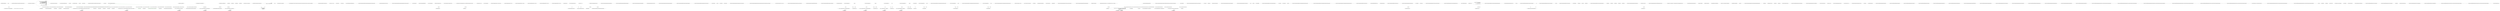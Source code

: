digraph  {
n33 [label="Nancy.Localization.ResourceBasedTextResource", span=""];
n34 [label=components, span=""];
n0 [cluster="Nancy.Localization.ResourceBasedTextResource.ResourceBasedTextResource(Nancy.IResourceAssemblyProvider)", label="Entry Nancy.Localization.ResourceBasedTextResource.ResourceBasedTextResource(Nancy.IResourceAssemblyProvider)", span="21-21"];
n1 [cluster="Nancy.Localization.ResourceBasedTextResource.ResourceBasedTextResource(Nancy.IResourceAssemblyProvider)", label="this.resourceAssemblyProvider = resourceAssemblyProvider", span="23-23"];
n2 [cluster="Nancy.Localization.ResourceBasedTextResource.ResourceBasedTextResource(Nancy.IResourceAssemblyProvider)", label="var resources =\r\n                from assembly in this.resourceAssemblyProvider.GetAssembliesToScan()\r\n                from resourceName in assembly.GetManifestResourceNames()\r\n                where resourceName.EndsWith(''.resources'')\r\n                let name = Path.GetFileNameWithoutExtension(resourceName)\r\n                let baseName = resourceName.Replace(''.resources'', string.Empty)\r\n                select new\r\n                    {\r\n                        Name = name,\r\n                        Manager = new ResourceManager(baseName, assembly)\r\n                    }", span="25-35"];
n5 [cluster="Nancy.IResourceAssemblyProvider.GetAssembliesToScan()", label="Entry Nancy.IResourceAssemblyProvider.GetAssembliesToScan()", span="14-14"];
n6 [cluster="System.Reflection.Assembly.GetManifestResourceNames()", label="Entry System.Reflection.Assembly.GetManifestResourceNames()", span="0-0"];
n7 [cluster="Unk.EndsWith", label="Entry Unk.EndsWith", span=""];
n8 [cluster="Unk.GetFileNameWithoutExtension", label="Entry Unk.GetFileNameWithoutExtension", span=""];
n9 [cluster="Unk.Replace", label="Entry Unk.Replace", span=""];
n10 [cluster="ResourceManager.cstr", label="Entry ResourceManager.cstr", span=""];
n4 [cluster="Nancy.Localization.ResourceBasedTextResource.ResourceBasedTextResource(Nancy.IResourceAssemblyProvider)", label="Exit Nancy.Localization.ResourceBasedTextResource.ResourceBasedTextResource(Nancy.IResourceAssemblyProvider)", span="21-21"];
n11 [cluster="Unk.ToDictionary", label="Entry Unk.ToDictionary", span=""];
n12 [cluster="lambda expression", label="Entry lambda expression", span="38-38"];
n15 [cluster="lambda expression", label="Entry lambda expression", span="38-38"];
n14 [cluster="lambda expression", label="Exit lambda expression", span="38-38"];
n17 [cluster="lambda expression", label="Exit lambda expression", span="38-38"];
n18 [cluster="lambda expression", label="Entry lambda expression", span="56-56"];
n19 [cluster="lambda expression", label="x.Key.EndsWith(components.Item1, StringComparison.OrdinalIgnoreCase)", span="56-56"];
n20 [cluster="lambda expression", label="Exit lambda expression", span="56-56"];
n21 [cluster="string.EndsWith(string, System.StringComparison)", label="Entry string.EndsWith(string, System.StringComparison)", span="0-0"];
n22 [cluster="Nancy.Localization.ResourceBasedTextResource.GetKeyComponents(string)", label="Entry Nancy.Localization.ResourceBasedTextResource.GetKeyComponents(string)", span="71-71"];
n23 [cluster="Nancy.Localization.ResourceBasedTextResource.GetKeyComponents(string)", label="var index =\r\n                key.LastIndexOf(''.'', StringComparison.InvariantCulture)", span="73-74"];
n26 [cluster="Nancy.Localization.ResourceBasedTextResource.GetKeyComponents(string)", label="return new Tuple<string, string>(\r\n                key.Substring(0, index),\r\n                key.Substring(index + 1));", span="81-83"];
n24 [cluster="Nancy.Localization.ResourceBasedTextResource.GetKeyComponents(string)", label="index == -1", span="76-76"];
n28 [cluster="string.LastIndexOf(string, System.StringComparison)", label="Entry string.LastIndexOf(string, System.StringComparison)", span="0-0"];
n25 [cluster="Nancy.Localization.ResourceBasedTextResource.GetKeyComponents(string)", label="throw new InvalidOperationException(''The text key needs to be specified in the format resourcename.resourcekey, where resourcename should at least be the name of the resource file and at most the fully qualified path.'');", span="78-78"];
n27 [cluster="Nancy.Localization.ResourceBasedTextResource.GetKeyComponents(string)", label="Exit Nancy.Localization.ResourceBasedTextResource.GetKeyComponents(string)", span="71-71"];
n30 [cluster="System.Tuple<T1, T2>.Tuple(T1, T2)", label="Entry System.Tuple<T1, T2>.Tuple(T1, T2)", span="0-0"];
n31 [cluster="string.Substring(int, int)", label="Entry string.Substring(int, int)", span="0-0"];
n32 [cluster="string.Substring(int)", label="Entry string.Substring(int)", span="0-0"];
n29 [cluster="System.InvalidOperationException.InvalidOperationException(string)", label="Entry System.InvalidOperationException.InvalidOperationException(string)", span="0-0"];
d13 [cluster="Nancy.Tests.Unit.Bootstrapper.NancyBootstrapperBaseFixture.GetEngine_Calls_ConfigureApplicationContainer_With_Container_From_GetContainer()", color=green, community=0, label="this.bootstrapper.GetEngine()", prediction=0, span="42-42"];
d272 [label="Nancy.Tests.Unit.Bootstrapper.NancyBootstrapperBaseFixture", span=""];
d12 [cluster="Nancy.Tests.Unit.Bootstrapper.NancyBootstrapperBaseFixture.GetEngine_Calls_ConfigureApplicationContainer_With_Container_From_GetContainer()", label="Entry Nancy.Tests.Unit.Bootstrapper.NancyBootstrapperBaseFixture.GetEngine_Calls_ConfigureApplicationContainer_With_Container_From_GetContainer()", span="38-38"];
d14 [cluster="Nancy.Tests.Unit.Bootstrapper.NancyBootstrapperBaseFixture.GetEngine_Calls_ConfigureApplicationContainer_With_Container_From_GetContainer()", color=green, community=0, label="this.bootstrapper.AppContainer.ShouldBeSameAs(bootstrapper.FakeContainer)", prediction=0, span="45-45"];
d10 [cluster="Nancy.Bootstrapper.NancyBootstrapperBase<TContainer>.GetEngine()", label="Entry Nancy.Bootstrapper.NancyBootstrapperBase<TContainer>.GetEngine()", span="333-333"];
d15 [cluster="Nancy.Tests.Unit.Bootstrapper.NancyBootstrapperBaseFixture.GetEngine_Calls_ConfigureApplicationContainer_With_Container_From_GetContainer()", label="Exit Nancy.Tests.Unit.Bootstrapper.NancyBootstrapperBaseFixture.GetEngine_Calls_ConfigureApplicationContainer_With_Container_From_GetContainer()", span="38-38"];
d11 [cluster="object.ShouldBeSameAs(object)", label="Entry object.ShouldBeSameAs(object)", span="130-130"];
d1 [cluster="Nancy.Tests.Unit.Bootstrapper.NancyBootstrapperBaseFixture.NancyBootstrapperBaseFixture()", label="this.bootstrapper = new FakeBootstrapperBaseImplementation()", span="22-22"];
d2 [cluster="Nancy.Tests.Unit.Bootstrapper.NancyBootstrapperBaseFixture.NancyBootstrapperBaseFixture()", label="this.bootstrapper.Initialise()", span="23-23"];
d7 [cluster="Nancy.Tests.Unit.Bootstrapper.NancyBootstrapperBaseFixture.GetEngine_Returns_Engine_From_GetEngineInternal()", label="var result = this.bootstrapper.GetEngine()", span="31-31"];
d8 [cluster="Nancy.Tests.Unit.Bootstrapper.NancyBootstrapperBaseFixture.GetEngine_Returns_Engine_From_GetEngineInternal()", label="result.ShouldBeSameAs(bootstrapper.FakeNancyEngine)", span="34-34"];
d17 [cluster="Nancy.Tests.Unit.Bootstrapper.NancyBootstrapperBaseFixture.GetEngine_Calls_RegisterModules_With_Assembly_Modules()", label="this.bootstrapper.GetEngine()", span="53-53"];
d18 [cluster="Nancy.Tests.Unit.Bootstrapper.NancyBootstrapperBaseFixture.GetEngine_Calls_RegisterModules_With_Assembly_Modules()", label="this.bootstrapper.PassedModules.ShouldNotBeNull()", span="56-56"];
d19 [cluster="Nancy.Tests.Unit.Bootstrapper.NancyBootstrapperBaseFixture.GetEngine_Calls_RegisterModules_With_Assembly_Modules()", label="this.bootstrapper.PassedModules.Where(mr => mr.ModuleType == typeof(Fakes.FakeNancyModuleWithBasePath)).FirstOrDefault().ShouldNotBeNull()", span="57-57"];
d20 [cluster="Nancy.Tests.Unit.Bootstrapper.NancyBootstrapperBaseFixture.GetEngine_Calls_RegisterModules_With_Assembly_Modules()", label="this.bootstrapper.PassedModules.Where(mr => mr.ModuleType == typeof(Fakes.FakeNancyModuleWithoutBasePath)).FirstOrDefault().ShouldNotBeNull()", span="58-58"];
d33 [cluster="Nancy.Tests.Unit.Bootstrapper.NancyBootstrapperBaseFixture.GetEngine_Gets_ModuleRegistration_Keys_For_Each_Module_From_IModuleKeyGenerator_From_GetModuleKeyGenerator()", label="this.bootstrapper.GetEngine()", span="66-66"];
d34 [cluster="Nancy.Tests.Unit.Bootstrapper.NancyBootstrapperBaseFixture.GetEngine_Gets_ModuleRegistration_Keys_For_Each_Module_From_IModuleKeyGenerator_From_GetModuleKeyGenerator()", label="var totalKeyEntries = bootstrapper.PassedModules.Count()", span="69-69"];
d35 [cluster="Nancy.Tests.Unit.Bootstrapper.NancyBootstrapperBaseFixture.GetEngine_Gets_ModuleRegistration_Keys_For_Each_Module_From_IModuleKeyGenerator_From_GetModuleKeyGenerator()", label="var called = ((FakeModuleKeyGenerator) bootstrapper.Generator).CallCount", span="70-70"];
d48 [cluster="Nancy.Tests.Unit.Bootstrapper.NancyBootstrapperBaseFixture.RegisterTypes_Passes_In_User_Types_If_Custom_Config_Set()", label="this.bootstrapper.GetEngine()", span="93-93"];
d49 [cluster="Nancy.Tests.Unit.Bootstrapper.NancyBootstrapperBaseFixture.RegisterTypes_Passes_In_User_Types_If_Custom_Config_Set()", label="var moduleKeyGeneratorEntry = this.bootstrapper.TypeRegistrations.Where(tr => tr.RegistrationType == typeof(IModuleKeyGenerator)).FirstOrDefault()", span="96-96"];
d57 [cluster="Nancy.Tests.Unit.Bootstrapper.NancyBootstrapperBaseFixture.GetEngine_sets_request_pipelines_factory()", label="this.bootstrapper.PreRequest += ctx => null", span="106-106"];
d58 [cluster="Nancy.Tests.Unit.Bootstrapper.NancyBootstrapperBaseFixture.GetEngine_sets_request_pipelines_factory()", label="var result = this.bootstrapper.GetEngine()", span="109-109"];
d67 [cluster="Nancy.Tests.Unit.Bootstrapper.NancyBootstrapperBaseFixture.Should_invoke_startup_tasks()", label="this.bootstrapper.OverriddenApplicationStartupTasks = new[] { startupMock, startupMock2 }", span="121-121"];
d68 [cluster="Nancy.Tests.Unit.Bootstrapper.NancyBootstrapperBaseFixture.Should_invoke_startup_tasks()", label="this.bootstrapper.Initialise()", span="124-124"];
d84 [cluster="Nancy.Tests.Unit.Bootstrapper.NancyBootstrapperBaseFixture.Should_invoke_startup_tasks_after_registration_tasks()", label="this.bootstrapper.OverriddenApplicationStartupTasks = new[] { startup }", span="136-136"];
d86 [cluster="Nancy.Tests.Unit.Bootstrapper.NancyBootstrapperBaseFixture.Should_invoke_startup_tasks_after_registration_tasks()", label="this.bootstrapper.OverriddenApplicationRegistrationTasks = new[] { registrations }", span="139-139"];
d88 [cluster="Nancy.Tests.Unit.Bootstrapper.NancyBootstrapperBaseFixture.Should_invoke_startup_tasks_after_registration_tasks()", label="this.bootstrapper.Initialise()", span="144-144"];
d105 [cluster="Nancy.Tests.Unit.Bootstrapper.NancyBootstrapperBaseFixture.Should_register_application_registration_type_registrations_into_container()", label="this.bootstrapper.OverriddenApplicationRegistrationTasks = new[] { startupStub }", span="162-162"];
d106 [cluster="Nancy.Tests.Unit.Bootstrapper.NancyBootstrapperBaseFixture.Should_register_application_registration_type_registrations_into_container()", label="this.bootstrapper.Initialise()", span="165-165"];
d107 [cluster="Nancy.Tests.Unit.Bootstrapper.NancyBootstrapperBaseFixture.Should_register_application_registration_type_registrations_into_container()", label="this.bootstrapper.TypeRegistrations.ShouldBeSameAs(typeRegistrations)", span="168-168"];
d117 [cluster="Nancy.Tests.Unit.Bootstrapper.NancyBootstrapperBaseFixture.Should_register_application_registration_task_collection_registrations_into_container()", label="this.bootstrapper.OverriddenApplicationRegistrationTasks = new[] { startupStub }", span="178-178"];
d118 [cluster="Nancy.Tests.Unit.Bootstrapper.NancyBootstrapperBaseFixture.Should_register_application_registration_task_collection_registrations_into_container()", label="this.bootstrapper.Initialise()", span="181-181"];
d119 [cluster="Nancy.Tests.Unit.Bootstrapper.NancyBootstrapperBaseFixture.Should_register_application_registration_task_collection_registrations_into_container()", label="this.bootstrapper.CollectionTypeRegistrations.ShouldBeSameAs(collectionTypeRegistrations)", span="184-184"];
d128 [cluster="Nancy.Tests.Unit.Bootstrapper.NancyBootstrapperBaseFixture.Should_register_application_registration_instance_registrations_into_container()", label="this.bootstrapper.OverriddenApplicationRegistrationTasks = new[] { startupStub }", span="194-194"];
d129 [cluster="Nancy.Tests.Unit.Bootstrapper.NancyBootstrapperBaseFixture.Should_register_application_registration_instance_registrations_into_container()", label="this.bootstrapper.Initialise()", span="197-197"];
d130 [cluster="Nancy.Tests.Unit.Bootstrapper.NancyBootstrapperBaseFixture.Should_register_application_registration_instance_registrations_into_container()", label="this.bootstrapper.InstanceRegistrations.ShouldBeSameAs(instanceRegistrations)", span="200-200"];
d150 [cluster="Nancy.Tests.Unit.Bootstrapper.NancyBootstrapperBaseFixture.Should_allow_favicon_override()", label="this.bootstrapper.Favicon = favicon", span="223-223"];
d153 [cluster="Nancy.Tests.Unit.Bootstrapper.NancyBootstrapperBaseFixture.Should_allow_favicon_override()", label="this.bootstrapper.Initialise()", span="226-226"];
d154 [cluster="Nancy.Tests.Unit.Bootstrapper.NancyBootstrapperBaseFixture.Should_allow_favicon_override()", label="var result = this.bootstrapper.PreRequest.Invoke(context)", span="229-229"];
d43 [cluster="Nancy.Tests.Unit.Bootstrapper.NancyBootstrapperBaseFixture.Overridden_Modules_Is_Used_For_Getting_ModuleTypes()", label="localBootstrapper.GetEngine()", span="83-83"];
d44 [cluster="Nancy.Tests.Unit.Bootstrapper.NancyBootstrapperBaseFixture.Overridden_Modules_Is_Used_For_Getting_ModuleTypes()", label="localBootstrapper.RegisterModulesRegistrationTypes.ShouldBeSameAs(localBootstrapper.ModuleRegistrations)", span="86-86"];
d0 [cluster="Nancy.Tests.Unit.Bootstrapper.NancyBootstrapperBaseFixture.NancyBootstrapperBaseFixture()", label="Entry Nancy.Tests.Unit.Bootstrapper.NancyBootstrapperBaseFixture.NancyBootstrapperBaseFixture()", span="20-20"];
d4 [cluster="Nancy.Tests.Unit.Bootstrapper.FakeBootstrapperBaseImplementation.FakeBootstrapperBaseImplementation()", label="Entry Nancy.Tests.Unit.Bootstrapper.FakeBootstrapperBaseImplementation.FakeBootstrapperBaseImplementation()", span="270-270"];
d3 [cluster="Nancy.Tests.Unit.Bootstrapper.NancyBootstrapperBaseFixture.NancyBootstrapperBaseFixture()", label="Exit Nancy.Tests.Unit.Bootstrapper.NancyBootstrapperBaseFixture.NancyBootstrapperBaseFixture()", span="20-20"];
d5 [cluster="Nancy.Bootstrapper.NancyBootstrapperBase<TContainer>.Initialise()", label="Entry Nancy.Bootstrapper.NancyBootstrapperBase<TContainer>.Initialise()", span="207-207"];
d6 [cluster="Nancy.Tests.Unit.Bootstrapper.NancyBootstrapperBaseFixture.GetEngine_Returns_Engine_From_GetEngineInternal()", label="Entry Nancy.Tests.Unit.Bootstrapper.NancyBootstrapperBaseFixture.GetEngine_Returns_Engine_From_GetEngineInternal()", span="27-27"];
d9 [cluster="Nancy.Tests.Unit.Bootstrapper.NancyBootstrapperBaseFixture.GetEngine_Returns_Engine_From_GetEngineInternal()", label="Exit Nancy.Tests.Unit.Bootstrapper.NancyBootstrapperBaseFixture.GetEngine_Returns_Engine_From_GetEngineInternal()", span="27-27"];
d16 [cluster="Nancy.Tests.Unit.Bootstrapper.NancyBootstrapperBaseFixture.GetEngine_Calls_RegisterModules_With_Assembly_Modules()", label="Entry Nancy.Tests.Unit.Bootstrapper.NancyBootstrapperBaseFixture.GetEngine_Calls_RegisterModules_With_Assembly_Modules()", span="49-49"];
d22 [cluster="object.ShouldNotBeNull()", label="Entry object.ShouldNotBeNull()", span="140-140"];
d23 [cluster="Unk.Where", label="Entry Unk.Where", span=""];
d24 [cluster="Unk.FirstOrDefault", label="Entry Unk.FirstOrDefault", span=""];
d25 [cluster="Unk.ShouldNotBeNull", label="Entry Unk.ShouldNotBeNull", span=""];
d21 [cluster="Nancy.Tests.Unit.Bootstrapper.NancyBootstrapperBaseFixture.GetEngine_Calls_RegisterModules_With_Assembly_Modules()", label="Exit Nancy.Tests.Unit.Bootstrapper.NancyBootstrapperBaseFixture.GetEngine_Calls_RegisterModules_With_Assembly_Modules()", span="49-49"];
d32 [cluster="Nancy.Tests.Unit.Bootstrapper.NancyBootstrapperBaseFixture.GetEngine_Gets_ModuleRegistration_Keys_For_Each_Module_From_IModuleKeyGenerator_From_GetModuleKeyGenerator()", label="Entry Nancy.Tests.Unit.Bootstrapper.NancyBootstrapperBaseFixture.GetEngine_Gets_ModuleRegistration_Keys_For_Each_Module_From_IModuleKeyGenerator_From_GetModuleKeyGenerator()", span="62-62"];
d38 [cluster="System.Collections.Generic.IEnumerable<TSource>.Count<TSource>()", label="Entry System.Collections.Generic.IEnumerable<TSource>.Count<TSource>()", span="0-0"];
d36 [cluster="Nancy.Tests.Unit.Bootstrapper.NancyBootstrapperBaseFixture.GetEngine_Gets_ModuleRegistration_Keys_For_Each_Module_From_IModuleKeyGenerator_From_GetModuleKeyGenerator()", label="called.ShouldEqual(totalKeyEntries)", span="72-72"];
d47 [cluster="Nancy.Tests.Unit.Bootstrapper.NancyBootstrapperBaseFixture.RegisterTypes_Passes_In_User_Types_If_Custom_Config_Set()", label="Entry Nancy.Tests.Unit.Bootstrapper.NancyBootstrapperBaseFixture.RegisterTypes_Passes_In_User_Types_If_Custom_Config_Set()", span="90-90"];
d50 [cluster="Nancy.Tests.Unit.Bootstrapper.NancyBootstrapperBaseFixture.RegisterTypes_Passes_In_User_Types_If_Custom_Config_Set()", label="moduleKeyGeneratorEntry.ImplementationType.ShouldEqual(typeof(Fakes.FakeModuleKeyGenerator))", span="99-99"];
d53 [cluster="lambda expression", label="Entry lambda expression", span="96-96"];
d56 [cluster="Nancy.Tests.Unit.Bootstrapper.NancyBootstrapperBaseFixture.GetEngine_sets_request_pipelines_factory()", label="Entry Nancy.Tests.Unit.Bootstrapper.NancyBootstrapperBaseFixture.GetEngine_sets_request_pipelines_factory()", span="103-103"];
d59 [cluster="Nancy.Tests.Unit.Bootstrapper.NancyBootstrapperBaseFixture.GetEngine_sets_request_pipelines_factory()", label="result.RequestPipelinesFactory.ShouldNotBeNull()", span="112-112"];
d65 [cluster="Nancy.Tests.Unit.Bootstrapper.NancyBootstrapperBaseFixture.Should_invoke_startup_tasks()", label="var startupMock = A.Fake<IApplicationStartup>()", span="119-119"];
d66 [cluster="Nancy.Tests.Unit.Bootstrapper.NancyBootstrapperBaseFixture.Should_invoke_startup_tasks()", label="var startupMock2 = A.Fake<IApplicationStartup>()", span="120-120"];
d69 [cluster="Nancy.Tests.Unit.Bootstrapper.NancyBootstrapperBaseFixture.Should_invoke_startup_tasks()", label="A.CallTo(() => startupMock.Initialize(A<IPipelines>._)).MustHaveHappened(Repeated.Exactly.Once)", span="127-127"];
d83 [cluster="Nancy.Tests.Unit.Bootstrapper.NancyBootstrapperBaseFixture.Should_invoke_startup_tasks_after_registration_tasks()", label="var startup = A.Fake<IApplicationStartup>()", span="135-135"];
d85 [cluster="Nancy.Tests.Unit.Bootstrapper.NancyBootstrapperBaseFixture.Should_invoke_startup_tasks_after_registration_tasks()", label="var registrations = A.Fake<IApplicationRegistrations>()", span="138-138"];
d87 [cluster="Nancy.Tests.Unit.Bootstrapper.NancyBootstrapperBaseFixture.Should_invoke_startup_tasks_after_registration_tasks()", label="var scope = Fake.CreateScope()", span="142-142"];
d89 [cluster="Nancy.Tests.Unit.Bootstrapper.NancyBootstrapperBaseFixture.Should_invoke_startup_tasks_after_registration_tasks()", label="scope.OrderedAssertions()", span="147-147"];
d103 [cluster="Nancy.Tests.Unit.Bootstrapper.NancyBootstrapperBaseFixture.Should_register_application_registration_type_registrations_into_container()", label="var startupStub = A.Fake<IApplicationRegistrations>()", span="160-160"];
d104 [cluster="Nancy.Tests.Unit.Bootstrapper.NancyBootstrapperBaseFixture.Should_register_application_registration_type_registrations_into_container()", label="A.CallTo(() => startupStub.TypeRegistrations).Returns(typeRegistrations)", span="161-161"];
d102 [cluster="Nancy.Tests.Unit.Bootstrapper.NancyBootstrapperBaseFixture.Should_register_application_registration_type_registrations_into_container()", label="var typeRegistrations = new TypeRegistration[] { }", span="159-159"];
d108 [cluster="Nancy.Tests.Unit.Bootstrapper.NancyBootstrapperBaseFixture.Should_register_application_registration_type_registrations_into_container()", label="Exit Nancy.Tests.Unit.Bootstrapper.NancyBootstrapperBaseFixture.Should_register_application_registration_type_registrations_into_container()", span="156-156"];
d115 [cluster="Nancy.Tests.Unit.Bootstrapper.NancyBootstrapperBaseFixture.Should_register_application_registration_task_collection_registrations_into_container()", label="var startupStub = A.Fake<IApplicationRegistrations>()", span="176-176"];
d116 [cluster="Nancy.Tests.Unit.Bootstrapper.NancyBootstrapperBaseFixture.Should_register_application_registration_task_collection_registrations_into_container()", label="A.CallTo(() => startupStub.CollectionTypeRegistrations).Returns(collectionTypeRegistrations)", span="177-177"];
d114 [cluster="Nancy.Tests.Unit.Bootstrapper.NancyBootstrapperBaseFixture.Should_register_application_registration_task_collection_registrations_into_container()", label="var collectionTypeRegistrations = new CollectionTypeRegistration[] { }", span="175-175"];
d120 [cluster="Nancy.Tests.Unit.Bootstrapper.NancyBootstrapperBaseFixture.Should_register_application_registration_task_collection_registrations_into_container()", label="Exit Nancy.Tests.Unit.Bootstrapper.NancyBootstrapperBaseFixture.Should_register_application_registration_task_collection_registrations_into_container()", span="172-172"];
d126 [cluster="Nancy.Tests.Unit.Bootstrapper.NancyBootstrapperBaseFixture.Should_register_application_registration_instance_registrations_into_container()", label="var startupStub = A.Fake<IApplicationRegistrations>()", span="192-192"];
d127 [cluster="Nancy.Tests.Unit.Bootstrapper.NancyBootstrapperBaseFixture.Should_register_application_registration_instance_registrations_into_container()", label="A.CallTo(() => startupStub.InstanceRegistrations).Returns(instanceRegistrations)", span="193-193"];
d125 [cluster="Nancy.Tests.Unit.Bootstrapper.NancyBootstrapperBaseFixture.Should_register_application_registration_instance_registrations_into_container()", label="var instanceRegistrations = new InstanceRegistration[] { }", span="191-191"];
d131 [cluster="Nancy.Tests.Unit.Bootstrapper.NancyBootstrapperBaseFixture.Should_register_application_registration_instance_registrations_into_container()", label="Exit Nancy.Tests.Unit.Bootstrapper.NancyBootstrapperBaseFixture.Should_register_application_registration_instance_registrations_into_container()", span="188-188"];
d149 [cluster="Nancy.Tests.Unit.Bootstrapper.NancyBootstrapperBaseFixture.Should_allow_favicon_override()", label="var favicon = new byte[] { 1, 2, 3 }", span="222-222"];
d151 [cluster="Nancy.Tests.Unit.Bootstrapper.NancyBootstrapperBaseFixture.Should_allow_favicon_override()", label="var favIconRequest = new FakeRequest(''GET'', ''/favicon.ico'')", span="224-224"];
d152 [cluster="Nancy.Tests.Unit.Bootstrapper.NancyBootstrapperBaseFixture.Should_allow_favicon_override()", label="var context = new NancyContext { Request = favIconRequest }", span="225-225"];
d155 [cluster="Nancy.Tests.Unit.Bootstrapper.NancyBootstrapperBaseFixture.Should_allow_favicon_override()", label="result.ShouldNotBeNull()", span="232-232"];
d162 [cluster="Nancy.BeforePipeline.Invoke(Nancy.NancyContext)", label="Entry Nancy.BeforePipeline.Invoke(Nancy.NancyContext)", span="65-65"];
d156 [cluster="Nancy.Tests.Unit.Bootstrapper.NancyBootstrapperBaseFixture.Should_allow_favicon_override()", label="result.ContentType.ShouldEqual(''image/vnd.microsoft.icon'')", span="233-233"];
d157 [cluster="Nancy.Tests.Unit.Bootstrapper.NancyBootstrapperBaseFixture.Should_allow_favicon_override()", label="result.StatusCode = HttpStatusCode.OK", span="234-234"];
d158 [cluster="Nancy.Tests.Unit.Bootstrapper.NancyBootstrapperBaseFixture.Should_allow_favicon_override()", label="GetBodyBytes(result).SequenceEqual(favicon).ShouldBeTrue()", span="235-235"];
d41 [cluster="Nancy.Tests.Unit.Bootstrapper.NancyBootstrapperBaseFixture.Overridden_Modules_Is_Used_For_Getting_ModuleTypes()", label="var localBootstrapper = new FakeBootstrapperBaseGetModulesOverride()", span="79-79"];
d42 [cluster="Nancy.Tests.Unit.Bootstrapper.NancyBootstrapperBaseFixture.Overridden_Modules_Is_Used_For_Getting_ModuleTypes()", label="localBootstrapper.Initialise()", span="82-82"];
d45 [cluster="Nancy.Tests.Unit.Bootstrapper.NancyBootstrapperBaseFixture.Overridden_Modules_Is_Used_For_Getting_ModuleTypes()", label="Exit Nancy.Tests.Unit.Bootstrapper.NancyBootstrapperBaseFixture.Overridden_Modules_Is_Used_For_Getting_ModuleTypes()", span="76-76"];
d179 [cluster="Nancy.Tests.Unit.Bootstrapper.FakeBootstrapperBaseImplementation.FakeBootstrapperBaseImplementation()", label="Exit Nancy.Tests.Unit.Bootstrapper.FakeBootstrapperBaseImplementation.FakeBootstrapperBaseImplementation()", span="270-270"];
d176 [cluster="Nancy.Tests.Unit.Bootstrapper.FakeBootstrapperBaseImplementation.FakeBootstrapperBaseImplementation()", label="FakeNancyEngine = A.Fake<INancyEngine>()", span="272-272"];
d137 [cluster="Nancy.Tests.Unit.Bootstrapper.NancyBootstrapperBaseFixture.Should_ingore_assemblies_specified_in_AppDomainAssemblyTypeScanner()", label="AppDomainAssemblyTypeScanner.TypesOf<IEnumerable>().Where(t => t.Assembly.FullName.StartsWith(''mscorlib'')).Count().ShouldEqual(0)", span="215-215"];
d203 [cluster="Nancy.Tests.Unit.Bootstrapper.FakeBootstrapperBaseImplementation.GetModuleByKey(string, Nancy.NancyContext)", label="return\r\n                this.PassedModules.Where(m => String.Equals(m.ModuleKey, moduleKey, StringComparison.InvariantCulture))\r\n                    .Select(m => (NancyModule)Activator.CreateInstance(m.ModuleType))\r\n                    .FirstOrDefault();", span="324-327"];
d37 [cluster="Nancy.Tests.Unit.Bootstrapper.NancyBootstrapperBaseFixture.GetEngine_Gets_ModuleRegistration_Keys_For_Each_Module_From_IModuleKeyGenerator_From_GetModuleKeyGenerator()", label="Exit Nancy.Tests.Unit.Bootstrapper.NancyBootstrapperBaseFixture.GetEngine_Gets_ModuleRegistration_Keys_For_Each_Module_From_IModuleKeyGenerator_From_GetModuleKeyGenerator()", span="62-62"];
d39 [cluster="object.ShouldEqual(object)", label="Entry object.ShouldEqual(object)", span="95-95"];
d51 [cluster="Nancy.Tests.Unit.Bootstrapper.NancyBootstrapperBaseFixture.RegisterTypes_Passes_In_User_Types_If_Custom_Config_Set()", label="Exit Nancy.Tests.Unit.Bootstrapper.NancyBootstrapperBaseFixture.RegisterTypes_Passes_In_User_Types_If_Custom_Config_Set()", span="90-90"];
d52 [cluster="Unk.ShouldEqual", label="Entry Unk.ShouldEqual", span=""];
d55 [cluster="lambda expression", label="Exit lambda expression", span="96-96"];
d54 [cluster="lambda expression", label="tr.RegistrationType == typeof(IModuleKeyGenerator)", span="96-96"];
d60 [cluster="Nancy.Tests.Unit.Bootstrapper.NancyBootstrapperBaseFixture.GetEngine_sets_request_pipelines_factory()", label="Exit Nancy.Tests.Unit.Bootstrapper.NancyBootstrapperBaseFixture.GetEngine_sets_request_pipelines_factory()", span="103-103"];
d64 [cluster="Nancy.Tests.Unit.Bootstrapper.NancyBootstrapperBaseFixture.Should_invoke_startup_tasks()", label="Entry Nancy.Tests.Unit.Bootstrapper.NancyBootstrapperBaseFixture.Should_invoke_startup_tasks()", span="116-116"];
d72 [cluster="Unk.>", label="Entry Unk.>", span=""];
d76 [cluster="lambda expression", label="startupMock.Initialize(A<IPipelines>._)", span="127-127"];
d70 [cluster="Nancy.Tests.Unit.Bootstrapper.NancyBootstrapperBaseFixture.Should_invoke_startup_tasks()", label="A.CallTo(() => startupMock2.Initialize(A<IPipelines>._)).MustHaveHappened(Repeated.Exactly.Once)", span="128-128"];
d80 [cluster="lambda expression", label="startupMock2.Initialize(A<IPipelines>._)", span="128-128"];
d73 [cluster="Unk.CallTo", label="Entry Unk.CallTo", span=""];
d74 [cluster="Unk.MustHaveHappened", label="Entry Unk.MustHaveHappened", span=""];
d75 [cluster="lambda expression", label="Entry lambda expression", span="127-127"];
d82 [cluster="Nancy.Tests.Unit.Bootstrapper.NancyBootstrapperBaseFixture.Should_invoke_startup_tasks_after_registration_tasks()", label="Entry Nancy.Tests.Unit.Bootstrapper.NancyBootstrapperBaseFixture.Should_invoke_startup_tasks_after_registration_tasks()", span="132-132"];
d91 [cluster="Nancy.Tests.Unit.Bootstrapper.NancyBootstrapperBaseFixture.Should_invoke_startup_tasks_after_registration_tasks()", label="A.CallTo(() => startup.Initialize(A<IPipelines>._)).MustHaveHappened()", span="150-150"];
d99 [cluster="lambda expression", label="startup.Initialize(A<IPipelines>._)", span="150-150"];
d90 [cluster="Nancy.Tests.Unit.Bootstrapper.NancyBootstrapperBaseFixture.Should_invoke_startup_tasks_after_registration_tasks()", label="A.CallTo(() => registrations.CollectionTypeRegistrations).MustHaveHappened()", span="149-149"];
d96 [cluster="lambda expression", label="registrations.CollectionTypeRegistrations", span="149-149"];
d93 [cluster="Unk.CreateScope", label="Entry Unk.CreateScope", span=""];
d94 [cluster="Unk.OrderedAssertions", label="Entry Unk.OrderedAssertions", span=""];
d111 [cluster="lambda expression", label="startupStub.TypeRegistrations", span="161-161"];
d109 [cluster="Unk.Returns", label="Entry Unk.Returns", span=""];
d110 [cluster="lambda expression", label="Entry lambda expression", span="161-161"];
d101 [cluster="Nancy.Tests.Unit.Bootstrapper.NancyBootstrapperBaseFixture.Should_register_application_registration_type_registrations_into_container()", label="Entry Nancy.Tests.Unit.Bootstrapper.NancyBootstrapperBaseFixture.Should_register_application_registration_type_registrations_into_container()", span="156-156"];
d122 [cluster="lambda expression", label="startupStub.CollectionTypeRegistrations", span="177-177"];
d121 [cluster="lambda expression", label="Entry lambda expression", span="177-177"];
d113 [cluster="Nancy.Tests.Unit.Bootstrapper.NancyBootstrapperBaseFixture.Should_register_application_registration_task_collection_registrations_into_container()", label="Entry Nancy.Tests.Unit.Bootstrapper.NancyBootstrapperBaseFixture.Should_register_application_registration_task_collection_registrations_into_container()", span="172-172"];
d133 [cluster="lambda expression", label="startupStub.InstanceRegistrations", span="193-193"];
d132 [cluster="lambda expression", label="Entry lambda expression", span="193-193"];
d124 [cluster="Nancy.Tests.Unit.Bootstrapper.NancyBootstrapperBaseFixture.Should_register_application_registration_instance_registrations_into_container()", label="Entry Nancy.Tests.Unit.Bootstrapper.NancyBootstrapperBaseFixture.Should_register_application_registration_instance_registrations_into_container()", span="188-188"];
d148 [cluster="Nancy.Tests.Unit.Bootstrapper.NancyBootstrapperBaseFixture.Should_allow_favicon_override()", label="Entry Nancy.Tests.Unit.Bootstrapper.NancyBootstrapperBaseFixture.Should_allow_favicon_override()", span="219-219"];
d160 [cluster="Nancy.Tests.Fakes.FakeRequest.FakeRequest(string, string)", label="Entry Nancy.Tests.Fakes.FakeRequest.FakeRequest(string, string)", span="8-8"];
d161 [cluster="Nancy.NancyContext.NancyContext()", label="Entry Nancy.NancyContext.NancyContext()", span="20-20"];
d159 [cluster="Nancy.Tests.Unit.Bootstrapper.NancyBootstrapperBaseFixture.Should_allow_favicon_override()", label="Exit Nancy.Tests.Unit.Bootstrapper.NancyBootstrapperBaseFixture.Should_allow_favicon_override()", span="219-219"];
d163 [cluster="Nancy.Tests.Unit.Bootstrapper.NancyBootstrapperBaseFixture.GetBodyBytes(Nancy.Response)", label="Entry Nancy.Tests.Unit.Bootstrapper.NancyBootstrapperBaseFixture.GetBodyBytes(Nancy.Response)", span="238-238"];
d164 [cluster="Unk.SequenceEqual", label="Entry Unk.SequenceEqual", span=""];
d165 [cluster="bool.ShouldBeTrue()", label="Entry bool.ShouldBeTrue()", span="85-85"];
d40 [cluster="Nancy.Tests.Unit.Bootstrapper.NancyBootstrapperBaseFixture.Overridden_Modules_Is_Used_For_Getting_ModuleTypes()", label="Entry Nancy.Tests.Unit.Bootstrapper.NancyBootstrapperBaseFixture.Overridden_Modules_Is_Used_For_Getting_ModuleTypes()", span="76-76"];
d46 [cluster="Nancy.Tests.Unit.Bootstrapper.FakeBootstrapperBaseGetModulesOverride.FakeBootstrapperBaseGetModulesOverride()", label="Entry Nancy.Tests.Unit.Bootstrapper.FakeBootstrapperBaseGetModulesOverride.FakeBootstrapperBaseGetModulesOverride()", span="403-403"];
d178 [cluster="Nancy.Tests.Unit.Bootstrapper.FakeBootstrapperBaseImplementation.FakeBootstrapperBaseImplementation()", label="Generator = new Fakes.FakeModuleKeyGenerator()", span="275-275"];
d280 [label="Nancy.Tests.Unit.Bootstrapper.FakeBootstrapperBaseImplementation", span=""];
d177 [cluster="Nancy.Tests.Unit.Bootstrapper.FakeBootstrapperBaseImplementation.FakeBootstrapperBaseImplementation()", label="FakeContainer = new object()", span="273-273"];
d136 [cluster="Nancy.Tests.Unit.Bootstrapper.NancyBootstrapperBaseFixture.Should_ingore_assemblies_specified_in_AppDomainAssemblyTypeScanner()", label="AppDomainAssemblyTypeScanner.IgnoredAssemblies = \r\n                new Func<Assembly, bool>[]\r\n                {\r\n                    asm => asm.FullName.StartsWith(''mscorlib'')\r\n                }", span="208-212"];
d138 [cluster="Nancy.Tests.Unit.Bootstrapper.NancyBootstrapperBaseFixture.Should_ingore_assemblies_specified_in_AppDomainAssemblyTypeScanner()", label="Exit Nancy.Tests.Unit.Bootstrapper.NancyBootstrapperBaseFixture.Should_ingore_assemblies_specified_in_AppDomainAssemblyTypeScanner()", span="204-204"];
d139 [cluster="Nancy.Bootstrapper.AppDomainAssemblyTypeScanner.TypesOf<TType>(bool)", label="Entry Nancy.Bootstrapper.AppDomainAssemblyTypeScanner.TypesOf<TType>(bool)", span="164-164"];
d140 [cluster="Unk.Count", label="Entry Unk.Count", span=""];
d145 [cluster="lambda expression", label="Entry lambda expression", span="215-215"];
d202 [cluster="Nancy.Tests.Unit.Bootstrapper.FakeBootstrapperBaseImplementation.GetModuleByKey(string, Nancy.NancyContext)", label="Entry Nancy.Tests.Unit.Bootstrapper.FakeBootstrapperBaseImplementation.GetModuleByKey(string, Nancy.NancyContext)", span="322-322"];
d204 [cluster="Nancy.Tests.Unit.Bootstrapper.FakeBootstrapperBaseImplementation.GetModuleByKey(string, Nancy.NancyContext)", label="Exit Nancy.Tests.Unit.Bootstrapper.FakeBootstrapperBaseImplementation.GetModuleByKey(string, Nancy.NancyContext)", span="322-322"];
d197 [cluster="Unk.Select", label="Entry Unk.Select", span=""];
d205 [cluster="lambda expression", label="Entry lambda expression", span="325-325"];
d209 [cluster="lambda expression", label="Entry lambda expression", span="326-326"];
d71 [cluster="Nancy.Tests.Unit.Bootstrapper.NancyBootstrapperBaseFixture.Should_invoke_startup_tasks()", label="Exit Nancy.Tests.Unit.Bootstrapper.NancyBootstrapperBaseFixture.Should_invoke_startup_tasks()", span="116-116"];
d253 [cluster="Nancy.Tests.Unit.Bootstrapper.FakeBootstrapperBaseGetModulesOverride.GetEngineInternal()", label="return A.Fake<INancyEngine>();", span="449-449"];
d273 [label=startupMock, span=""];
d77 [cluster="lambda expression", label="Exit lambda expression", span="127-127"];
d78 [cluster="Unk.Initialize", label="Entry Unk.Initialize", span=""];
d79 [cluster="lambda expression", label="Entry lambda expression", span="128-128"];
d274 [label=startupMock2, span=""];
d81 [cluster="lambda expression", label="Exit lambda expression", span="128-128"];
d92 [cluster="Nancy.Tests.Unit.Bootstrapper.NancyBootstrapperBaseFixture.Should_invoke_startup_tasks_after_registration_tasks()", label="Exit Nancy.Tests.Unit.Bootstrapper.NancyBootstrapperBaseFixture.Should_invoke_startup_tasks_after_registration_tasks()", span="132-132"];
d98 [cluster="lambda expression", label="Entry lambda expression", span="150-150"];
d276 [label=startup, span=""];
d100 [cluster="lambda expression", label="Exit lambda expression", span="150-150"];
d95 [cluster="lambda expression", label="Entry lambda expression", span="149-149"];
d275 [label=registrations, span=""];
d97 [cluster="lambda expression", label="Exit lambda expression", span="149-149"];
d277 [label=startupStub, span=""];
d112 [cluster="lambda expression", label="Exit lambda expression", span="161-161"];
d278 [label=startupStub, span=""];
d123 [cluster="lambda expression", label="Exit lambda expression", span="177-177"];
d279 [label=startupStub, span=""];
d134 [cluster="lambda expression", label="Exit lambda expression", span="193-193"];
d169 [cluster="Nancy.Tests.Unit.Bootstrapper.NancyBootstrapperBaseFixture.GetBodyBytes(Nancy.Response)", label="Exit Nancy.Tests.Unit.Bootstrapper.NancyBootstrapperBaseFixture.GetBodyBytes(Nancy.Response)", span="238-238"];
d166 [cluster="Nancy.Tests.Unit.Bootstrapper.NancyBootstrapperBaseFixture.GetBodyBytes(Nancy.Response)", label="var contentsStream = new MemoryStream()", span="240-240"];
d167 [cluster="Nancy.Tests.Unit.Bootstrapper.NancyBootstrapperBaseFixture.GetBodyBytes(Nancy.Response)", label="response.Contents.Invoke(contentsStream)", span="242-242"];
d235 [cluster="Nancy.Tests.Unit.Bootstrapper.FakeBootstrapperBaseGetModulesOverride.FakeBootstrapperBaseGetModulesOverride()", label="Exit Nancy.Tests.Unit.Bootstrapper.FakeBootstrapperBaseGetModulesOverride.FakeBootstrapperBaseGetModulesOverride()", span="403-403"];
d234 [cluster="Nancy.Tests.Unit.Bootstrapper.FakeBootstrapperBaseGetModulesOverride.FakeBootstrapperBaseGetModulesOverride()", label="ModuleRegistrations = new List<ModuleRegistration>() { new ModuleRegistration(this.GetType(), ''FakeBootstrapperBaseGetModulesOverride'') }", span="405-405"];
d181 [cluster="Nancy.Tests.Fakes.FakeModuleKeyGenerator.FakeModuleKeyGenerator()", label="Entry Nancy.Tests.Fakes.FakeModuleKeyGenerator.FakeModuleKeyGenerator()", span="4-4"];
d183 [cluster="Nancy.Tests.Unit.Bootstrapper.FakeBootstrapperBaseImplementation.GetEngineInternal()", label="return this.FakeNancyEngine;", span="280-280"];
d186 [cluster="Nancy.Tests.Unit.Bootstrapper.FakeBootstrapperBaseImplementation.GetModuleKeyGenerator()", label="return this.Generator;", span="285-285"];
d189 [cluster="Nancy.Tests.Unit.Bootstrapper.FakeBootstrapperBaseImplementation.GetApplicationStartupTasks()", label="return this.OverriddenApplicationStartupTasks ?? new IApplicationStartup[] { };", span="294-294"];
d192 [cluster="Nancy.Tests.Unit.Bootstrapper.FakeBootstrapperBaseImplementation.GetApplicationRegistrationTasks()", label="return this.OverriddenApplicationRegistrationTasks ?? new IApplicationRegistrations[] { };", span="303-303"];
d195 [cluster="Nancy.Tests.Unit.Bootstrapper.FakeBootstrapperBaseImplementation.GetAllModules(Nancy.NancyContext)", label="return this.PassedModules.Select(m => (NancyModule)Activator.CreateInstance(m.ModuleType));", span="313-313"];
d214 [cluster="Nancy.Tests.Unit.Bootstrapper.FakeBootstrapperBaseImplementation.ConfigureApplicationContainer(object)", label="this.AppContainer = existingContainer", span="332-332"];
d217 [cluster="Nancy.Tests.Unit.Bootstrapper.FakeBootstrapperBaseImplementation.GetApplicationContainer()", label="return FakeContainer;", span="337-337"];
d222 [cluster="Nancy.Tests.Unit.Bootstrapper.FakeBootstrapperBaseImplementation.RegisterTypes(object, System.Collections.Generic.IEnumerable<Nancy.Bootstrapper.TypeRegistration>)", label="this.TypeRegistrations = typeRegistrations", span="352-352"];
d225 [cluster="Nancy.Tests.Unit.Bootstrapper.FakeBootstrapperBaseImplementation.RegisterCollectionTypes(object, System.Collections.Generic.IEnumerable<Nancy.Bootstrapper.CollectionTypeRegistration>)", label="this.CollectionTypeRegistrations = collectionTypeRegistrations", span="357-357"];
d228 [cluster="Nancy.Tests.Unit.Bootstrapper.FakeBootstrapperBaseImplementation.RegisterModules(object, System.Collections.Generic.IEnumerable<Nancy.Bootstrapper.ModuleRegistration>)", label="PassedModules = new List<ModuleRegistration>(moduleRegistrationTypes)", span="362-362"];
d232 [cluster="Nancy.Tests.Unit.Bootstrapper.FakeBootstrapperBaseImplementation.RegisterInstances(object, System.Collections.Generic.IEnumerable<Nancy.Bootstrapper.InstanceRegistration>)", label="this.InstanceRegistrations = instanceRegistrations", span="367-367"];
d180 [cluster="object.Object()", label="Entry object.Object()", span="0-0"];
d135 [cluster="Nancy.Tests.Unit.Bootstrapper.NancyBootstrapperBaseFixture.Should_ingore_assemblies_specified_in_AppDomainAssemblyTypeScanner()", label="Entry Nancy.Tests.Unit.Bootstrapper.NancyBootstrapperBaseFixture.Should_ingore_assemblies_specified_in_AppDomainAssemblyTypeScanner()", span="204-204"];
d142 [cluster="lambda expression", label="asm.FullName.StartsWith(''mscorlib'')", span="211-211"];
d147 [cluster="lambda expression", label="Exit lambda expression", span="215-215"];
d146 [cluster="lambda expression", label="t.Assembly.FullName.StartsWith(''mscorlib'')", span="215-215"];
d206 [cluster="lambda expression", label="String.Equals(m.ModuleKey, moduleKey, StringComparison.InvariantCulture)", span="325-325"];
d207 [cluster="lambda expression", label="Exit lambda expression", span="325-325"];
d211 [cluster="lambda expression", label="Exit lambda expression", span="326-326"];
d210 [cluster="lambda expression", label="(NancyModule)Activator.CreateInstance(m.ModuleType)", span="326-326"];
d252 [cluster="Nancy.Tests.Unit.Bootstrapper.FakeBootstrapperBaseGetModulesOverride.GetEngineInternal()", label="Entry Nancy.Tests.Unit.Bootstrapper.FakeBootstrapperBaseGetModulesOverride.GetEngineInternal()", span="447-447"];
d254 [cluster="Nancy.Tests.Unit.Bootstrapper.FakeBootstrapperBaseGetModulesOverride.GetEngineInternal()", label="Exit Nancy.Tests.Unit.Bootstrapper.FakeBootstrapperBaseGetModulesOverride.GetEngineInternal()", span="447-447"];
d168 [cluster="Nancy.Tests.Unit.Bootstrapper.NancyBootstrapperBaseFixture.GetBodyBytes(Nancy.Response)", label="return contentsStream.ToArray();", span="244-244"];
d170 [cluster="System.IO.MemoryStream.MemoryStream()", label="Entry System.IO.MemoryStream.MemoryStream()", span="0-0"];
d171 [cluster="System.Action<T>.Invoke(T)", label="Entry System.Action<T>.Invoke(T)", span="0-0"];
d282 [label="Nancy.Tests.Unit.Bootstrapper.FakeBootstrapperBaseGetModulesOverride", span=""];
d236 [cluster="System.Collections.Generic.List<T>.List()", label="Entry System.Collections.Generic.List<T>.List()", span="0-0"];
d237 [cluster="Nancy.Bootstrapper.ModuleRegistration.ModuleRegistration(System.Type, string)", label="Entry Nancy.Bootstrapper.ModuleRegistration.ModuleRegistration(System.Type, string)", span="11-11"];
d238 [cluster="object.GetType()", label="Entry object.GetType()", span="0-0"];
d256 [cluster="Nancy.Tests.Unit.Bootstrapper.FakeBootstrapperBaseGetModulesOverride.GetModuleKeyGenerator()", label="return new Fakes.FakeModuleKeyGenerator();", span="454-454"];
d182 [cluster="Nancy.Tests.Unit.Bootstrapper.FakeBootstrapperBaseImplementation.GetEngineInternal()", label="Entry Nancy.Tests.Unit.Bootstrapper.FakeBootstrapperBaseImplementation.GetEngineInternal()", span="278-278"];
d184 [cluster="Nancy.Tests.Unit.Bootstrapper.FakeBootstrapperBaseImplementation.GetEngineInternal()", label="Exit Nancy.Tests.Unit.Bootstrapper.FakeBootstrapperBaseImplementation.GetEngineInternal()", span="278-278"];
d185 [cluster="Nancy.Tests.Unit.Bootstrapper.FakeBootstrapperBaseImplementation.GetModuleKeyGenerator()", label="Entry Nancy.Tests.Unit.Bootstrapper.FakeBootstrapperBaseImplementation.GetModuleKeyGenerator()", span="283-283"];
d187 [cluster="Nancy.Tests.Unit.Bootstrapper.FakeBootstrapperBaseImplementation.GetModuleKeyGenerator()", label="Exit Nancy.Tests.Unit.Bootstrapper.FakeBootstrapperBaseImplementation.GetModuleKeyGenerator()", span="283-283"];
d188 [cluster="Nancy.Tests.Unit.Bootstrapper.FakeBootstrapperBaseImplementation.GetApplicationStartupTasks()", label="Entry Nancy.Tests.Unit.Bootstrapper.FakeBootstrapperBaseImplementation.GetApplicationStartupTasks()", span="292-292"];
d190 [cluster="Nancy.Tests.Unit.Bootstrapper.FakeBootstrapperBaseImplementation.GetApplicationStartupTasks()", label="Exit Nancy.Tests.Unit.Bootstrapper.FakeBootstrapperBaseImplementation.GetApplicationStartupTasks()", span="292-292"];
d191 [cluster="Nancy.Tests.Unit.Bootstrapper.FakeBootstrapperBaseImplementation.GetApplicationRegistrationTasks()", label="Entry Nancy.Tests.Unit.Bootstrapper.FakeBootstrapperBaseImplementation.GetApplicationRegistrationTasks()", span="301-301"];
d193 [cluster="Nancy.Tests.Unit.Bootstrapper.FakeBootstrapperBaseImplementation.GetApplicationRegistrationTasks()", label="Exit Nancy.Tests.Unit.Bootstrapper.FakeBootstrapperBaseImplementation.GetApplicationRegistrationTasks()", span="301-301"];
d194 [cluster="Nancy.Tests.Unit.Bootstrapper.FakeBootstrapperBaseImplementation.GetAllModules(Nancy.NancyContext)", label="Entry Nancy.Tests.Unit.Bootstrapper.FakeBootstrapperBaseImplementation.GetAllModules(Nancy.NancyContext)", span="311-311"];
d196 [cluster="Nancy.Tests.Unit.Bootstrapper.FakeBootstrapperBaseImplementation.GetAllModules(Nancy.NancyContext)", label="Exit Nancy.Tests.Unit.Bootstrapper.FakeBootstrapperBaseImplementation.GetAllModules(Nancy.NancyContext)", span="311-311"];
d198 [cluster="lambda expression", label="Entry lambda expression", span="313-313"];
d213 [cluster="Nancy.Tests.Unit.Bootstrapper.FakeBootstrapperBaseImplementation.ConfigureApplicationContainer(object)", label="Entry Nancy.Tests.Unit.Bootstrapper.FakeBootstrapperBaseImplementation.ConfigureApplicationContainer(object)", span="330-330"];
d215 [cluster="Nancy.Tests.Unit.Bootstrapper.FakeBootstrapperBaseImplementation.ConfigureApplicationContainer(object)", label="Exit Nancy.Tests.Unit.Bootstrapper.FakeBootstrapperBaseImplementation.ConfigureApplicationContainer(object)", span="330-330"];
d216 [cluster="Nancy.Tests.Unit.Bootstrapper.FakeBootstrapperBaseImplementation.GetApplicationContainer()", label="Entry Nancy.Tests.Unit.Bootstrapper.FakeBootstrapperBaseImplementation.GetApplicationContainer()", span="335-335"];
d218 [cluster="Nancy.Tests.Unit.Bootstrapper.FakeBootstrapperBaseImplementation.GetApplicationContainer()", label="Exit Nancy.Tests.Unit.Bootstrapper.FakeBootstrapperBaseImplementation.GetApplicationContainer()", span="335-335"];
d221 [cluster="Nancy.Tests.Unit.Bootstrapper.FakeBootstrapperBaseImplementation.RegisterTypes(object, System.Collections.Generic.IEnumerable<Nancy.Bootstrapper.TypeRegistration>)", label="Entry Nancy.Tests.Unit.Bootstrapper.FakeBootstrapperBaseImplementation.RegisterTypes(object, System.Collections.Generic.IEnumerable<Nancy.Bootstrapper.TypeRegistration>)", span="350-350"];
d223 [cluster="Nancy.Tests.Unit.Bootstrapper.FakeBootstrapperBaseImplementation.RegisterTypes(object, System.Collections.Generic.IEnumerable<Nancy.Bootstrapper.TypeRegistration>)", label="Exit Nancy.Tests.Unit.Bootstrapper.FakeBootstrapperBaseImplementation.RegisterTypes(object, System.Collections.Generic.IEnumerable<Nancy.Bootstrapper.TypeRegistration>)", span="350-350"];
d224 [cluster="Nancy.Tests.Unit.Bootstrapper.FakeBootstrapperBaseImplementation.RegisterCollectionTypes(object, System.Collections.Generic.IEnumerable<Nancy.Bootstrapper.CollectionTypeRegistration>)", label="Entry Nancy.Tests.Unit.Bootstrapper.FakeBootstrapperBaseImplementation.RegisterCollectionTypes(object, System.Collections.Generic.IEnumerable<Nancy.Bootstrapper.CollectionTypeRegistration>)", span="355-355"];
d226 [cluster="Nancy.Tests.Unit.Bootstrapper.FakeBootstrapperBaseImplementation.RegisterCollectionTypes(object, System.Collections.Generic.IEnumerable<Nancy.Bootstrapper.CollectionTypeRegistration>)", label="Exit Nancy.Tests.Unit.Bootstrapper.FakeBootstrapperBaseImplementation.RegisterCollectionTypes(object, System.Collections.Generic.IEnumerable<Nancy.Bootstrapper.CollectionTypeRegistration>)", span="355-355"];
d227 [cluster="Nancy.Tests.Unit.Bootstrapper.FakeBootstrapperBaseImplementation.RegisterModules(object, System.Collections.Generic.IEnumerable<Nancy.Bootstrapper.ModuleRegistration>)", label="Entry Nancy.Tests.Unit.Bootstrapper.FakeBootstrapperBaseImplementation.RegisterModules(object, System.Collections.Generic.IEnumerable<Nancy.Bootstrapper.ModuleRegistration>)", span="360-360"];
d229 [cluster="Nancy.Tests.Unit.Bootstrapper.FakeBootstrapperBaseImplementation.RegisterModules(object, System.Collections.Generic.IEnumerable<Nancy.Bootstrapper.ModuleRegistration>)", label="Exit Nancy.Tests.Unit.Bootstrapper.FakeBootstrapperBaseImplementation.RegisterModules(object, System.Collections.Generic.IEnumerable<Nancy.Bootstrapper.ModuleRegistration>)", span="360-360"];
d230 [cluster="System.Collections.Generic.List<T>.List(System.Collections.Generic.IEnumerable<T>)", label="Entry System.Collections.Generic.List<T>.List(System.Collections.Generic.IEnumerable<T>)", span="0-0"];
d231 [cluster="Nancy.Tests.Unit.Bootstrapper.FakeBootstrapperBaseImplementation.RegisterInstances(object, System.Collections.Generic.IEnumerable<Nancy.Bootstrapper.InstanceRegistration>)", label="Entry Nancy.Tests.Unit.Bootstrapper.FakeBootstrapperBaseImplementation.RegisterInstances(object, System.Collections.Generic.IEnumerable<Nancy.Bootstrapper.InstanceRegistration>)", span="365-365"];
d233 [cluster="Nancy.Tests.Unit.Bootstrapper.FakeBootstrapperBaseImplementation.RegisterInstances(object, System.Collections.Generic.IEnumerable<Nancy.Bootstrapper.InstanceRegistration>)", label="Exit Nancy.Tests.Unit.Bootstrapper.FakeBootstrapperBaseImplementation.RegisterInstances(object, System.Collections.Generic.IEnumerable<Nancy.Bootstrapper.InstanceRegistration>)", span="365-365"];
d259 [cluster="Nancy.Tests.Unit.Bootstrapper.FakeBootstrapperBaseGetModulesOverride.GetApplicationContainer()", label="return new object();", span="459-459"];
d141 [cluster="lambda expression", label="Entry lambda expression", span="211-211"];
d143 [cluster="lambda expression", label="Exit lambda expression", span="211-211"];
d144 [cluster="string.StartsWith(string)", label="Entry string.StartsWith(string)", span="0-0"];
d281 [label=string, span=""];
d208 [cluster="string.Equals(string, string, System.StringComparison)", label="Entry string.Equals(string, string, System.StringComparison)", span="0-0"];
d212 [cluster="Unk.CreateInstance", label="Entry Unk.CreateInstance", span=""];
d172 [cluster="System.IO.MemoryStream.ToArray()", label="Entry System.IO.MemoryStream.ToArray()", span="0-0"];
d268 [cluster="Nancy.Tests.Unit.Bootstrapper.FakeBootstrapperBaseGetModulesOverride.RegisterModules(object, System.Collections.Generic.IEnumerable<Nancy.Bootstrapper.ModuleRegistration>)", label="this.RegisterModulesRegistrationTypes = moduleRegistrationTypes", span="482-482"];
d255 [cluster="Nancy.Tests.Unit.Bootstrapper.FakeBootstrapperBaseGetModulesOverride.GetModuleKeyGenerator()", label="Entry Nancy.Tests.Unit.Bootstrapper.FakeBootstrapperBaseGetModulesOverride.GetModuleKeyGenerator()", span="452-452"];
d257 [cluster="Nancy.Tests.Unit.Bootstrapper.FakeBootstrapperBaseGetModulesOverride.GetModuleKeyGenerator()", label="Exit Nancy.Tests.Unit.Bootstrapper.FakeBootstrapperBaseGetModulesOverride.GetModuleKeyGenerator()", span="452-452"];
d200 [cluster="lambda expression", label="Exit lambda expression", span="313-313"];
d199 [cluster="lambda expression", label="(NancyModule)Activator.CreateInstance(m.ModuleType)", span="313-313"];
d258 [cluster="Nancy.Tests.Unit.Bootstrapper.FakeBootstrapperBaseGetModulesOverride.GetApplicationContainer()", label="Entry Nancy.Tests.Unit.Bootstrapper.FakeBootstrapperBaseGetModulesOverride.GetApplicationContainer()", span="457-457"];
d260 [cluster="Nancy.Tests.Unit.Bootstrapper.FakeBootstrapperBaseGetModulesOverride.GetApplicationContainer()", label="Exit Nancy.Tests.Unit.Bootstrapper.FakeBootstrapperBaseGetModulesOverride.GetApplicationContainer()", span="457-457"];
d267 [cluster="Nancy.Tests.Unit.Bootstrapper.FakeBootstrapperBaseGetModulesOverride.RegisterModules(object, System.Collections.Generic.IEnumerable<Nancy.Bootstrapper.ModuleRegistration>)", label="Entry Nancy.Tests.Unit.Bootstrapper.FakeBootstrapperBaseGetModulesOverride.RegisterModules(object, System.Collections.Generic.IEnumerable<Nancy.Bootstrapper.ModuleRegistration>)", span="480-480"];
d269 [cluster="Nancy.Tests.Unit.Bootstrapper.FakeBootstrapperBaseGetModulesOverride.RegisterModules(object, System.Collections.Generic.IEnumerable<Nancy.Bootstrapper.ModuleRegistration>)", label="Exit Nancy.Tests.Unit.Bootstrapper.FakeBootstrapperBaseGetModulesOverride.RegisterModules(object, System.Collections.Generic.IEnumerable<Nancy.Bootstrapper.ModuleRegistration>)", span="480-480"];
d201 [cluster="System.Activator.CreateInstance(System.Type)", label="Entry System.Activator.CreateInstance(System.Type)", span="0-0"];
n34 -> n19  [color=darkseagreen4, key=1, label=components, style=dashed];
n19 -> n19  [color=darkseagreen4, key=1, label="System.Collections.Generic.KeyValuePair<string, System.Resources.ResourceManager>", style=dashed];
n22 -> n26  [color=darkseagreen4, key=1, label=string, style=dashed];
n23 -> n26  [color=darkseagreen4, key=1, label=index, style=dashed];
d272 -> d13  [color=green, key=1, label="Nancy.Tests.Unit.Bootstrapper.NancyBootstrapperBaseFixture", style=dashed];
d272 -> d14  [color=green, key=1, label="Nancy.Tests.Unit.Bootstrapper.NancyBootstrapperBaseFixture", style=dashed];
d272 -> d2  [color=darkseagreen4, key=1, label="Nancy.Tests.Unit.Bootstrapper.NancyBootstrapperBaseFixture", style=dashed];
d272 -> d8  [color=darkseagreen4, key=1, label="Nancy.Tests.Unit.Bootstrapper.NancyBootstrapperBaseFixture", style=dashed];
d272 -> d17  [color=darkseagreen4, key=1, label="Nancy.Tests.Unit.Bootstrapper.NancyBootstrapperBaseFixture", style=dashed];
d272 -> d18  [color=darkseagreen4, key=1, label="Nancy.Tests.Unit.Bootstrapper.NancyBootstrapperBaseFixture", style=dashed];
d272 -> d19  [color=darkseagreen4, key=1, label="Nancy.Tests.Unit.Bootstrapper.NancyBootstrapperBaseFixture", style=dashed];
d272 -> d20  [color=darkseagreen4, key=1, label="Nancy.Tests.Unit.Bootstrapper.NancyBootstrapperBaseFixture", style=dashed];
d272 -> d33  [color=darkseagreen4, key=1, label="Nancy.Tests.Unit.Bootstrapper.NancyBootstrapperBaseFixture", style=dashed];
d272 -> d48  [color=darkseagreen4, key=1, label="Nancy.Tests.Unit.Bootstrapper.NancyBootstrapperBaseFixture", style=dashed];
d272 -> d68  [color=darkseagreen4, key=1, label="Nancy.Tests.Unit.Bootstrapper.NancyBootstrapperBaseFixture", style=dashed];
d272 -> d88  [color=darkseagreen4, key=1, label="Nancy.Tests.Unit.Bootstrapper.NancyBootstrapperBaseFixture", style=dashed];
d272 -> d106  [color=darkseagreen4, key=1, label="Nancy.Tests.Unit.Bootstrapper.NancyBootstrapperBaseFixture", style=dashed];
d272 -> d107  [color=darkseagreen4, key=1, label="Nancy.Tests.Unit.Bootstrapper.NancyBootstrapperBaseFixture", style=dashed];
d272 -> d118  [color=darkseagreen4, key=1, label="Nancy.Tests.Unit.Bootstrapper.NancyBootstrapperBaseFixture", style=dashed];
d272 -> d119  [color=darkseagreen4, key=1, label="Nancy.Tests.Unit.Bootstrapper.NancyBootstrapperBaseFixture", style=dashed];
d272 -> d129  [color=darkseagreen4, key=1, label="Nancy.Tests.Unit.Bootstrapper.NancyBootstrapperBaseFixture", style=dashed];
d272 -> d130  [color=darkseagreen4, key=1, label="Nancy.Tests.Unit.Bootstrapper.NancyBootstrapperBaseFixture", style=dashed];
d272 -> d153  [color=darkseagreen4, key=1, label="Nancy.Tests.Unit.Bootstrapper.NancyBootstrapperBaseFixture", style=dashed];
d19 -> n12  [color=darkseagreen4, key=1, label="lambda expression", style=dashed];
d20 -> n15  [color=darkseagreen4, key=1, label="lambda expression", style=dashed];
d34 -> d36  [color=darkseagreen4, key=1, label=totalKeyEntries, style=dashed];
d49 -> d53  [color=darkseagreen4, key=1, label="lambda expression", style=dashed];
d154 -> d156  [color=darkseagreen4, key=1, label=result, style=dashed];
d154 -> d158  [color=darkseagreen4, key=1, label=result, style=dashed];
d65 -> d69  [color=darkseagreen4, key=1, label=startupMock, style=dashed];
d65 -> d76  [color=darkseagreen4, key=1, label=startupMock, style=dashed];
d66 -> d70  [color=darkseagreen4, key=1, label=startupMock2, style=dashed];
d66 -> d80  [color=darkseagreen4, key=1, label=startupMock2, style=dashed];
d69 -> d75  [color=darkseagreen4, key=1, label="lambda expression", style=dashed];
d83 -> d91  [color=darkseagreen4, key=1, label=startup, style=dashed];
d83 -> d99  [color=darkseagreen4, key=1, label=startup, style=dashed];
d85 -> d90  [color=darkseagreen4, key=1, label=registrations, style=dashed];
d85 -> d96  [color=darkseagreen4, key=1, label=registrations, style=dashed];
d87 -> d89  [color=darkseagreen4, key=1, label=scope, style=dashed];
d103 -> d111  [color=darkseagreen4, key=1, label=startupStub, style=dashed];
d104 -> d110  [color=darkseagreen4, key=1, label="lambda expression", style=dashed];
d102 -> d107  [color=darkseagreen4, key=1, label=typeRegistrations, style=dashed];
d102 -> d104  [color=darkseagreen4, key=1, label=typeRegistrations, style=dashed];
d115 -> d122  [color=darkseagreen4, key=1, label=startupStub, style=dashed];
d116 -> d121  [color=darkseagreen4, key=1, label="lambda expression", style=dashed];
d114 -> d119  [color=darkseagreen4, key=1, label=collectionTypeRegistrations, style=dashed];
d114 -> d116  [color=darkseagreen4, key=1, label=collectionTypeRegistrations, style=dashed];
d126 -> d133  [color=darkseagreen4, key=1, label=startupStub, style=dashed];
d127 -> d132  [color=darkseagreen4, key=1, label="lambda expression", style=dashed];
d125 -> d130  [color=darkseagreen4, key=1, label=instanceRegistrations, style=dashed];
d125 -> d127  [color=darkseagreen4, key=1, label=instanceRegistrations, style=dashed];
d149 -> d158  [color=darkseagreen4, key=1, label=favicon, style=dashed];
d41 -> d43  [color=darkseagreen4, key=1, label=localBootstrapper, style=dashed];
d41 -> d44  [color=darkseagreen4, key=1, label=localBootstrapper, style=dashed];
d137 -> d145  [color=darkseagreen4, key=1, label="lambda expression", style=dashed];
d203 -> d205  [color=darkseagreen4, key=1, label="lambda expression", style=dashed];
d203 -> d209  [color=darkseagreen4, key=1, label="lambda expression", style=dashed];
d70 -> d79  [color=darkseagreen4, key=1, label="lambda expression", style=dashed];
d91 -> d98  [color=darkseagreen4, key=1, label="lambda expression", style=dashed];
d90 -> d95  [color=darkseagreen4, key=1, label="lambda expression", style=dashed];
d163 -> d167  [color=darkseagreen4, key=1, label="Nancy.Response", style=dashed];
d280 -> d203  [color=darkseagreen4, key=1, label="Nancy.Tests.Unit.Bootstrapper.FakeBootstrapperBaseImplementation", style=dashed];
d280 -> d183  [color=darkseagreen4, key=1, label="Nancy.Tests.Unit.Bootstrapper.FakeBootstrapperBaseImplementation", style=dashed];
d280 -> d186  [color=darkseagreen4, key=1, label="Nancy.Tests.Unit.Bootstrapper.FakeBootstrapperBaseImplementation", style=dashed];
d280 -> d189  [color=darkseagreen4, key=1, label="Nancy.Tests.Unit.Bootstrapper.FakeBootstrapperBaseImplementation", style=dashed];
d280 -> d192  [color=darkseagreen4, key=1, label="Nancy.Tests.Unit.Bootstrapper.FakeBootstrapperBaseImplementation", style=dashed];
d280 -> d195  [color=darkseagreen4, key=1, label="Nancy.Tests.Unit.Bootstrapper.FakeBootstrapperBaseImplementation", style=dashed];
d280 -> d217  [color=darkseagreen4, key=1, label="Nancy.Tests.Unit.Bootstrapper.FakeBootstrapperBaseImplementation", style=dashed];
d136 -> d142  [color=darkseagreen4, key=1, label="System.Reflection.Assembly", style=dashed];
d202 -> d206  [color=darkseagreen4, key=1, label=string, style=dashed];
d273 -> d76  [color=darkseagreen4, key=1, label=startupMock, style=dashed];
d274 -> d80  [color=darkseagreen4, key=1, label=startupMock2, style=dashed];
d276 -> d99  [color=darkseagreen4, key=1, label=startup, style=dashed];
d275 -> d96  [color=darkseagreen4, key=1, label=registrations, style=dashed];
d277 -> d111  [color=darkseagreen4, key=1, label=startupStub, style=dashed];
d278 -> d122  [color=darkseagreen4, key=1, label=startupStub, style=dashed];
d279 -> d133  [color=darkseagreen4, key=1, label=startupStub, style=dashed];
d166 -> d168  [color=darkseagreen4, key=1, label=contentsStream, style=dashed];
d195 -> d198  [color=darkseagreen4, key=1, label="lambda expression", style=dashed];
d281 -> d206  [color=darkseagreen4, key=1, label=string, style=dashed];
}
